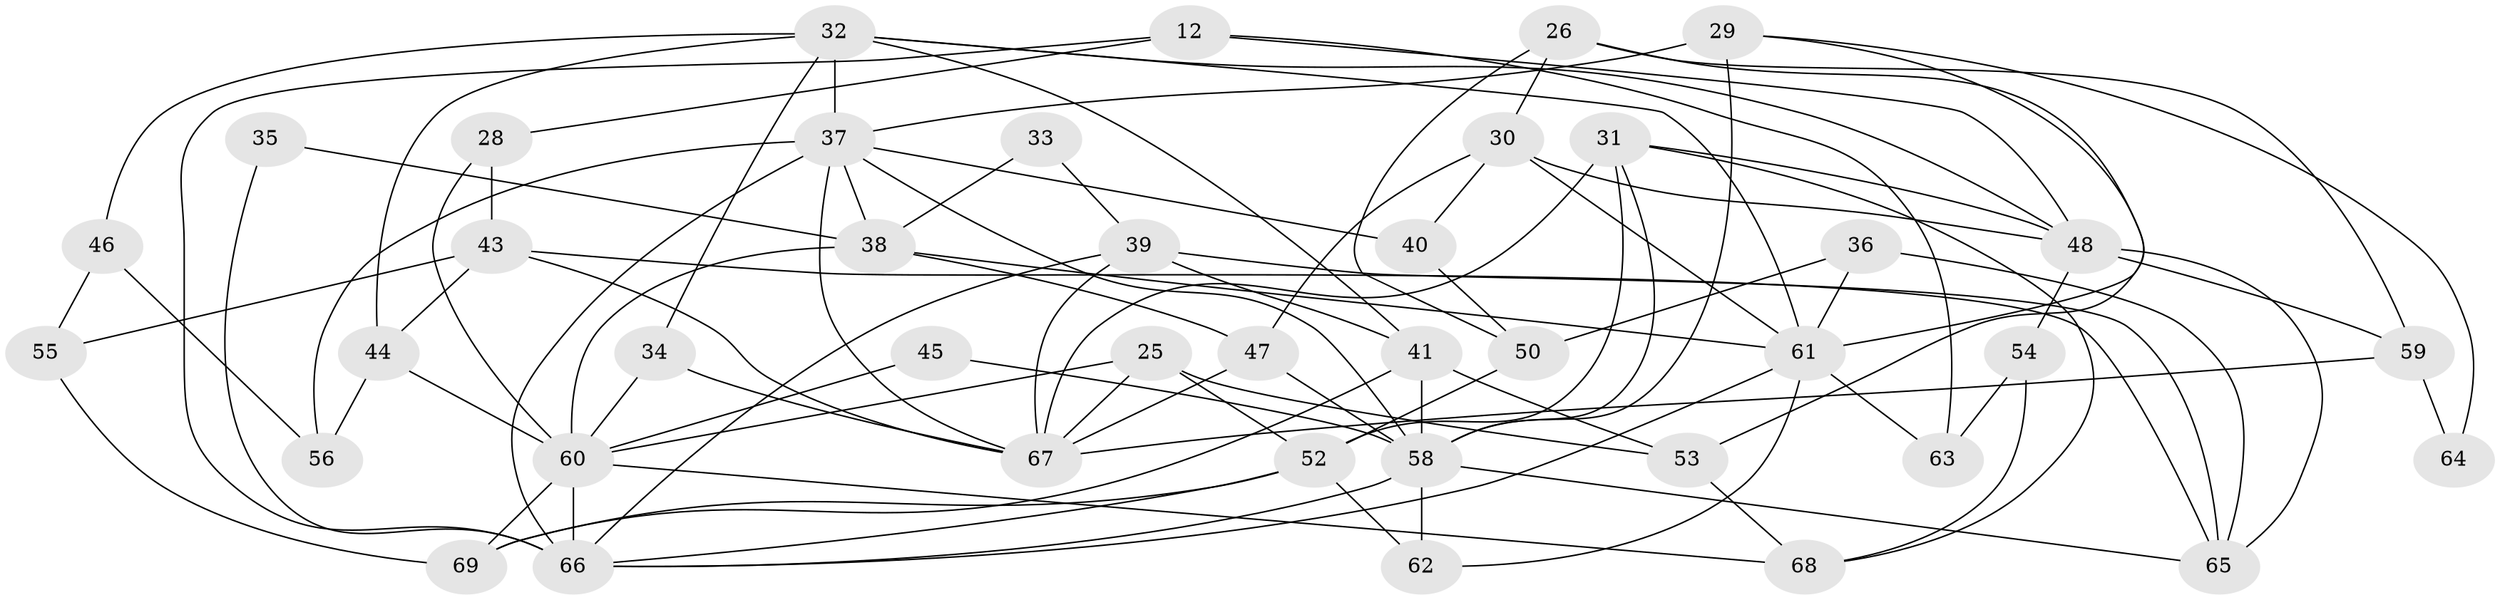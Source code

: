 // original degree distribution, {6: 0.13043478260869565, 4: 0.2898550724637681, 3: 0.2898550724637681, 5: 0.2028985507246377, 2: 0.08695652173913043}
// Generated by graph-tools (version 1.1) at 2025/52/03/04/25 21:52:41]
// undirected, 41 vertices, 94 edges
graph export_dot {
graph [start="1"]
  node [color=gray90,style=filled];
  12;
  25;
  26;
  28 [super="+22"];
  29;
  30;
  31;
  32 [super="+11"];
  33;
  34 [super="+9"];
  35;
  36;
  37 [super="+4+2+13"];
  38 [super="+23"];
  39;
  40;
  41 [super="+27"];
  43;
  44;
  45;
  46;
  47;
  48 [super="+42"];
  50;
  52 [super="+15+18"];
  53 [super="+24"];
  54;
  55;
  56;
  58 [super="+10+16"];
  59;
  60 [super="+8+20"];
  61 [super="+57"];
  62;
  63;
  64;
  65 [super="+6"];
  66 [super="+3+51+21"];
  67 [super="+49"];
  68;
  69;
  12 -- 63;
  12 -- 48 [weight=2];
  12 -- 28 [weight=2];
  12 -- 66;
  25 -- 52;
  25 -- 67;
  25 -- 60;
  25 -- 53;
  26 -- 50;
  26 -- 59;
  26 -- 30;
  26 -- 53;
  28 -- 43;
  28 -- 60;
  29 -- 58;
  29 -- 61;
  29 -- 64;
  29 -- 37 [weight=2];
  30 -- 47;
  30 -- 40;
  30 -- 48;
  30 -- 61;
  31 -- 52 [weight=2];
  31 -- 68;
  31 -- 58;
  31 -- 67;
  31 -- 48;
  32 -- 46;
  32 -- 37 [weight=2];
  32 -- 34;
  32 -- 44;
  32 -- 48;
  32 -- 61;
  32 -- 41;
  33 -- 39;
  33 -- 38;
  34 -- 60;
  34 -- 67;
  35 -- 66;
  35 -- 38;
  36 -- 61;
  36 -- 50;
  36 -- 65;
  37 -- 56;
  37 -- 38 [weight=2];
  37 -- 40;
  37 -- 66 [weight=4];
  37 -- 58;
  37 -- 67;
  38 -- 47;
  38 -- 60 [weight=2];
  38 -- 61;
  39 -- 41;
  39 -- 65;
  39 -- 66;
  39 -- 67;
  40 -- 50;
  41 -- 69;
  41 -- 53;
  41 -- 58;
  43 -- 44;
  43 -- 55;
  43 -- 67 [weight=2];
  43 -- 65;
  44 -- 56;
  44 -- 60 [weight=2];
  45 -- 60;
  45 -- 58;
  46 -- 56;
  46 -- 55;
  47 -- 67 [weight=2];
  47 -- 58;
  48 -- 65;
  48 -- 54;
  48 -- 59;
  50 -- 52;
  52 -- 66;
  52 -- 69;
  52 -- 62;
  53 -- 68;
  54 -- 68;
  54 -- 63;
  55 -- 69;
  58 -- 65;
  58 -- 66;
  58 -- 62;
  59 -- 64;
  59 -- 67;
  60 -- 68;
  60 -- 69;
  60 -- 66;
  61 -- 62;
  61 -- 66;
  61 -- 63;
}
